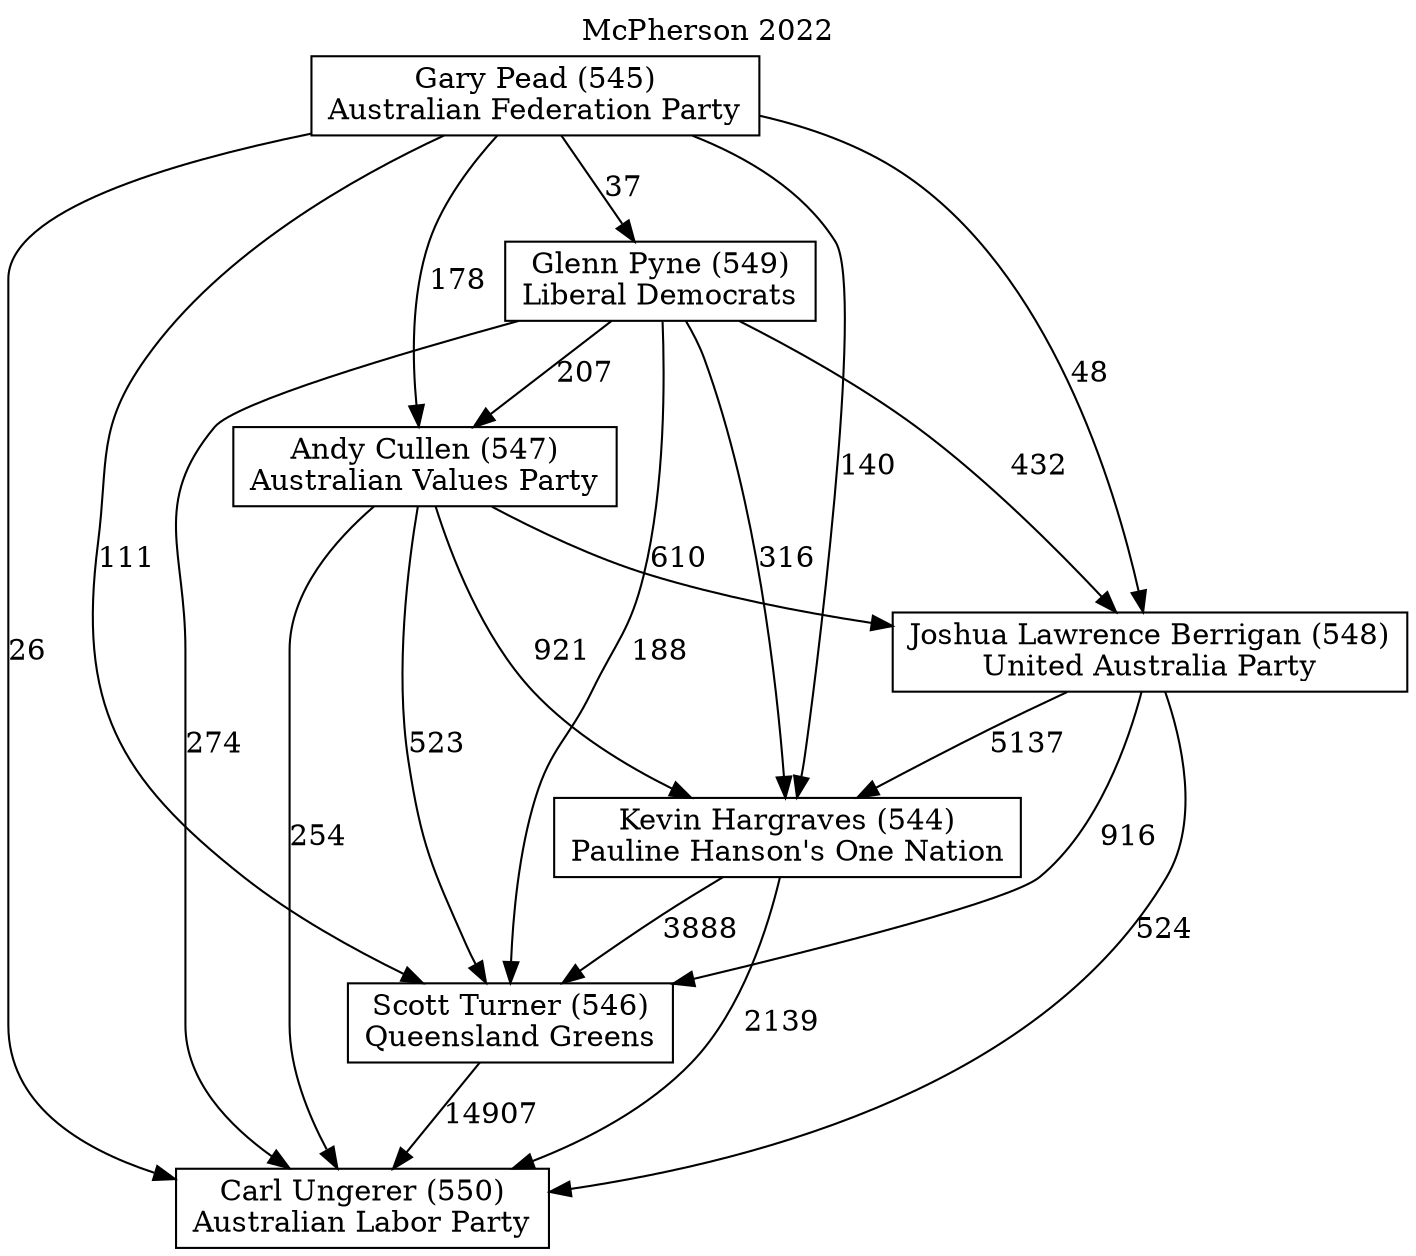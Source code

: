 // House preference flow
digraph "Carl Ungerer (550)_McPherson_2022" {
	graph [label="McPherson 2022" labelloc=t mclimit=10]
	node [shape=box]
	"Carl Ungerer (550)" [label="Carl Ungerer (550)
Australian Labor Party"]
	"Scott Turner (546)" [label="Scott Turner (546)
Queensland Greens"]
	"Kevin Hargraves (544)" [label="Kevin Hargraves (544)
Pauline Hanson's One Nation"]
	"Joshua Lawrence Berrigan (548)" [label="Joshua Lawrence Berrigan (548)
United Australia Party"]
	"Andy Cullen (547)" [label="Andy Cullen (547)
Australian Values Party"]
	"Glenn Pyne (549)" [label="Glenn Pyne (549)
Liberal Democrats"]
	"Gary Pead (545)" [label="Gary Pead (545)
Australian Federation Party"]
	"Scott Turner (546)" -> "Carl Ungerer (550)" [label=14907]
	"Kevin Hargraves (544)" -> "Scott Turner (546)" [label=3888]
	"Joshua Lawrence Berrigan (548)" -> "Kevin Hargraves (544)" [label=5137]
	"Andy Cullen (547)" -> "Joshua Lawrence Berrigan (548)" [label=610]
	"Glenn Pyne (549)" -> "Andy Cullen (547)" [label=207]
	"Gary Pead (545)" -> "Glenn Pyne (549)" [label=37]
	"Kevin Hargraves (544)" -> "Carl Ungerer (550)" [label=2139]
	"Joshua Lawrence Berrigan (548)" -> "Carl Ungerer (550)" [label=524]
	"Andy Cullen (547)" -> "Carl Ungerer (550)" [label=254]
	"Glenn Pyne (549)" -> "Carl Ungerer (550)" [label=274]
	"Gary Pead (545)" -> "Carl Ungerer (550)" [label=26]
	"Gary Pead (545)" -> "Andy Cullen (547)" [label=178]
	"Glenn Pyne (549)" -> "Joshua Lawrence Berrigan (548)" [label=432]
	"Gary Pead (545)" -> "Joshua Lawrence Berrigan (548)" [label=48]
	"Andy Cullen (547)" -> "Kevin Hargraves (544)" [label=921]
	"Glenn Pyne (549)" -> "Kevin Hargraves (544)" [label=316]
	"Gary Pead (545)" -> "Kevin Hargraves (544)" [label=140]
	"Joshua Lawrence Berrigan (548)" -> "Scott Turner (546)" [label=916]
	"Andy Cullen (547)" -> "Scott Turner (546)" [label=523]
	"Glenn Pyne (549)" -> "Scott Turner (546)" [label=188]
	"Gary Pead (545)" -> "Scott Turner (546)" [label=111]
}
